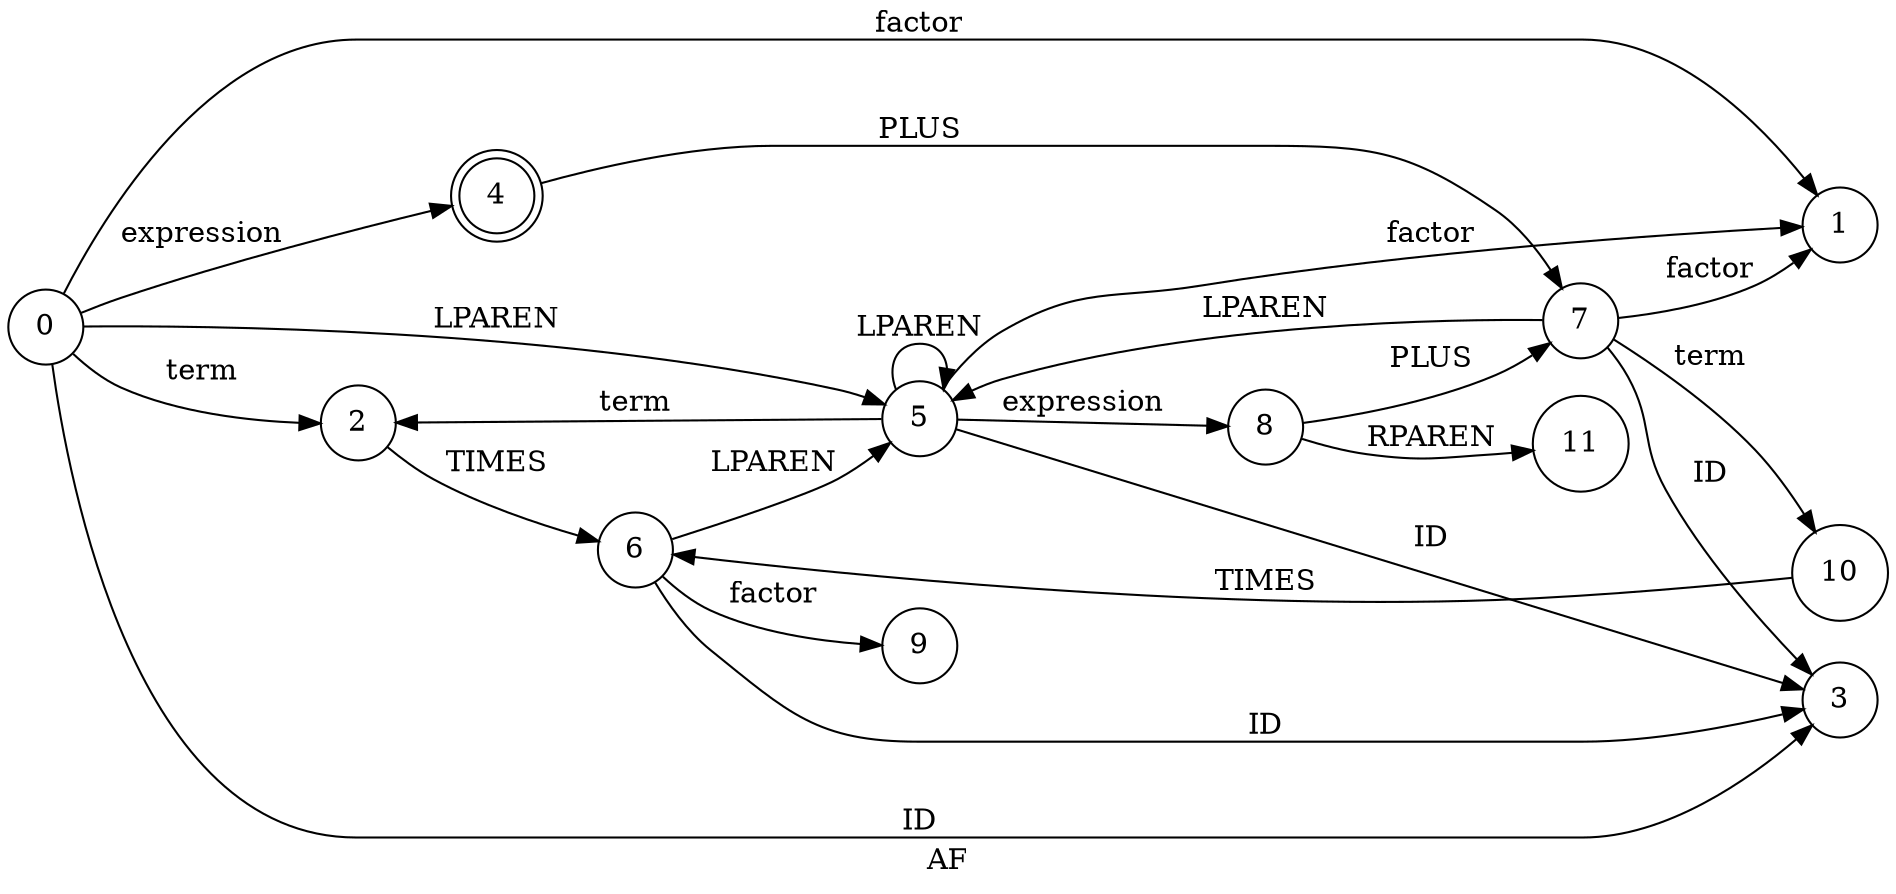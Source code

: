 // LR0
digraph {
	rankdir=LR
	label=AF
	0 [label=0 shape=circle]
	1 [label=1 shape=circle]
	0 -> 1 [label=factor]
	2 [label=2 shape=circle]
	6 [label=6 shape=circle]
	9 [label=9 shape=circle]
	6 -> 9 [label=factor]
	3 [label=3 shape=circle]
	6 -> 3 [label=ID]
	5 [label=5 shape=circle]
	5 -> 1 [label=factor]
	5 -> 2 [label=term]
	5 -> 3 [label=ID]
	8 [label=8 shape=circle]
	11 [label=11 shape=circle]
	8 -> 11 [label=RPAREN]
	7 [label=7 shape=circle]
	7 -> 1 [label=factor]
	10 [label=10 shape=circle]
	10 -> 6 [label=TIMES]
	7 -> 10 [label=term]
	7 -> 3 [label=ID]
	7 -> 5 [label=LPAREN]
	8 -> 7 [label=PLUS]
	5 -> 8 [label=expression]
	5 -> 5 [label=LPAREN]
	6 -> 5 [label=LPAREN]
	2 -> 6 [label=TIMES]
	0 -> 2 [label=term]
	0 -> 3 [label=ID]
	4 [label=4 shape=doublecircle]
	4 -> 7 [label=PLUS]
	0 -> 4 [label=expression]
	0 -> 5 [label=LPAREN]
}
